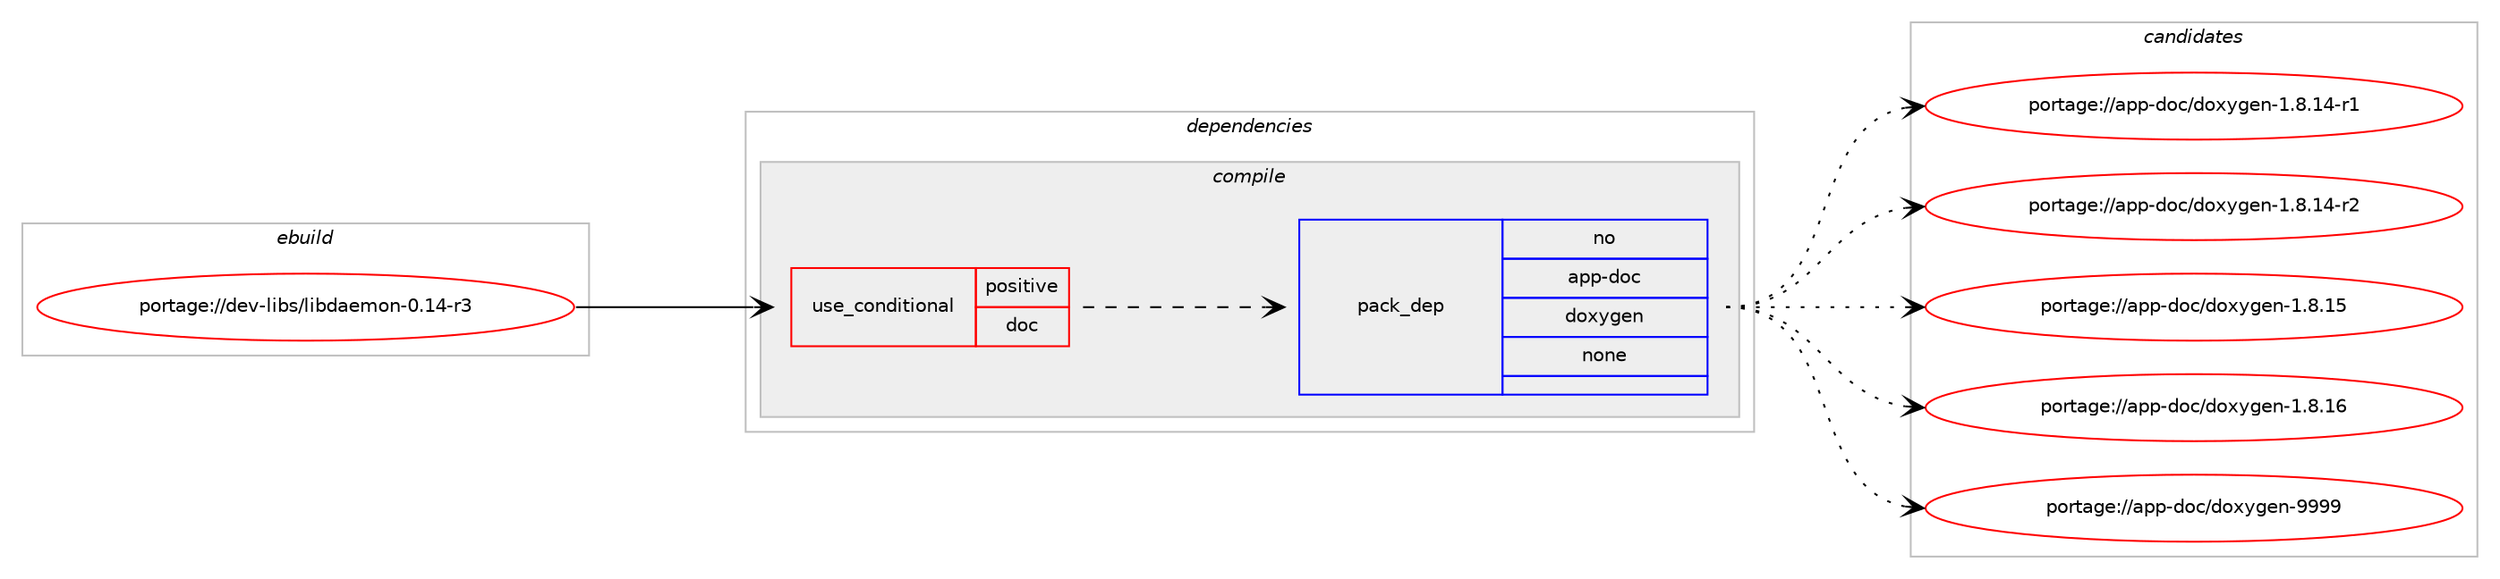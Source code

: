 digraph prolog {

# *************
# Graph options
# *************

newrank=true;
concentrate=true;
compound=true;
graph [rankdir=LR,fontname=Helvetica,fontsize=10,ranksep=1.5];#, ranksep=2.5, nodesep=0.2];
edge  [arrowhead=vee];
node  [fontname=Helvetica,fontsize=10];

# **********
# The ebuild
# **********

subgraph cluster_leftcol {
color=gray;
rank=same;
label=<<i>ebuild</i>>;
id [label="portage://dev-libs/libdaemon-0.14-r3", color=red, width=4, href="../dev-libs/libdaemon-0.14-r3.svg"];
}

# ****************
# The dependencies
# ****************

subgraph cluster_midcol {
color=gray;
label=<<i>dependencies</i>>;
subgraph cluster_compile {
fillcolor="#eeeeee";
style=filled;
label=<<i>compile</i>>;
subgraph cond20923 {
dependency100175 [label=<<TABLE BORDER="0" CELLBORDER="1" CELLSPACING="0" CELLPADDING="4"><TR><TD ROWSPAN="3" CELLPADDING="10">use_conditional</TD></TR><TR><TD>positive</TD></TR><TR><TD>doc</TD></TR></TABLE>>, shape=none, color=red];
subgraph pack76272 {
dependency100176 [label=<<TABLE BORDER="0" CELLBORDER="1" CELLSPACING="0" CELLPADDING="4" WIDTH="220"><TR><TD ROWSPAN="6" CELLPADDING="30">pack_dep</TD></TR><TR><TD WIDTH="110">no</TD></TR><TR><TD>app-doc</TD></TR><TR><TD>doxygen</TD></TR><TR><TD>none</TD></TR><TR><TD></TD></TR></TABLE>>, shape=none, color=blue];
}
dependency100175:e -> dependency100176:w [weight=20,style="dashed",arrowhead="vee"];
}
id:e -> dependency100175:w [weight=20,style="solid",arrowhead="vee"];
}
subgraph cluster_compileandrun {
fillcolor="#eeeeee";
style=filled;
label=<<i>compile and run</i>>;
}
subgraph cluster_run {
fillcolor="#eeeeee";
style=filled;
label=<<i>run</i>>;
}
}

# **************
# The candidates
# **************

subgraph cluster_choices {
rank=same;
color=gray;
label=<<i>candidates</i>>;

subgraph choice76272 {
color=black;
nodesep=1;
choiceportage97112112451001119947100111120121103101110454946564649524511449 [label="portage://app-doc/doxygen-1.8.14-r1", color=red, width=4,href="../app-doc/doxygen-1.8.14-r1.svg"];
choiceportage97112112451001119947100111120121103101110454946564649524511450 [label="portage://app-doc/doxygen-1.8.14-r2", color=red, width=4,href="../app-doc/doxygen-1.8.14-r2.svg"];
choiceportage9711211245100111994710011112012110310111045494656464953 [label="portage://app-doc/doxygen-1.8.15", color=red, width=4,href="../app-doc/doxygen-1.8.15.svg"];
choiceportage9711211245100111994710011112012110310111045494656464954 [label="portage://app-doc/doxygen-1.8.16", color=red, width=4,href="../app-doc/doxygen-1.8.16.svg"];
choiceportage971121124510011199471001111201211031011104557575757 [label="portage://app-doc/doxygen-9999", color=red, width=4,href="../app-doc/doxygen-9999.svg"];
dependency100176:e -> choiceportage97112112451001119947100111120121103101110454946564649524511449:w [style=dotted,weight="100"];
dependency100176:e -> choiceportage97112112451001119947100111120121103101110454946564649524511450:w [style=dotted,weight="100"];
dependency100176:e -> choiceportage9711211245100111994710011112012110310111045494656464953:w [style=dotted,weight="100"];
dependency100176:e -> choiceportage9711211245100111994710011112012110310111045494656464954:w [style=dotted,weight="100"];
dependency100176:e -> choiceportage971121124510011199471001111201211031011104557575757:w [style=dotted,weight="100"];
}
}

}
